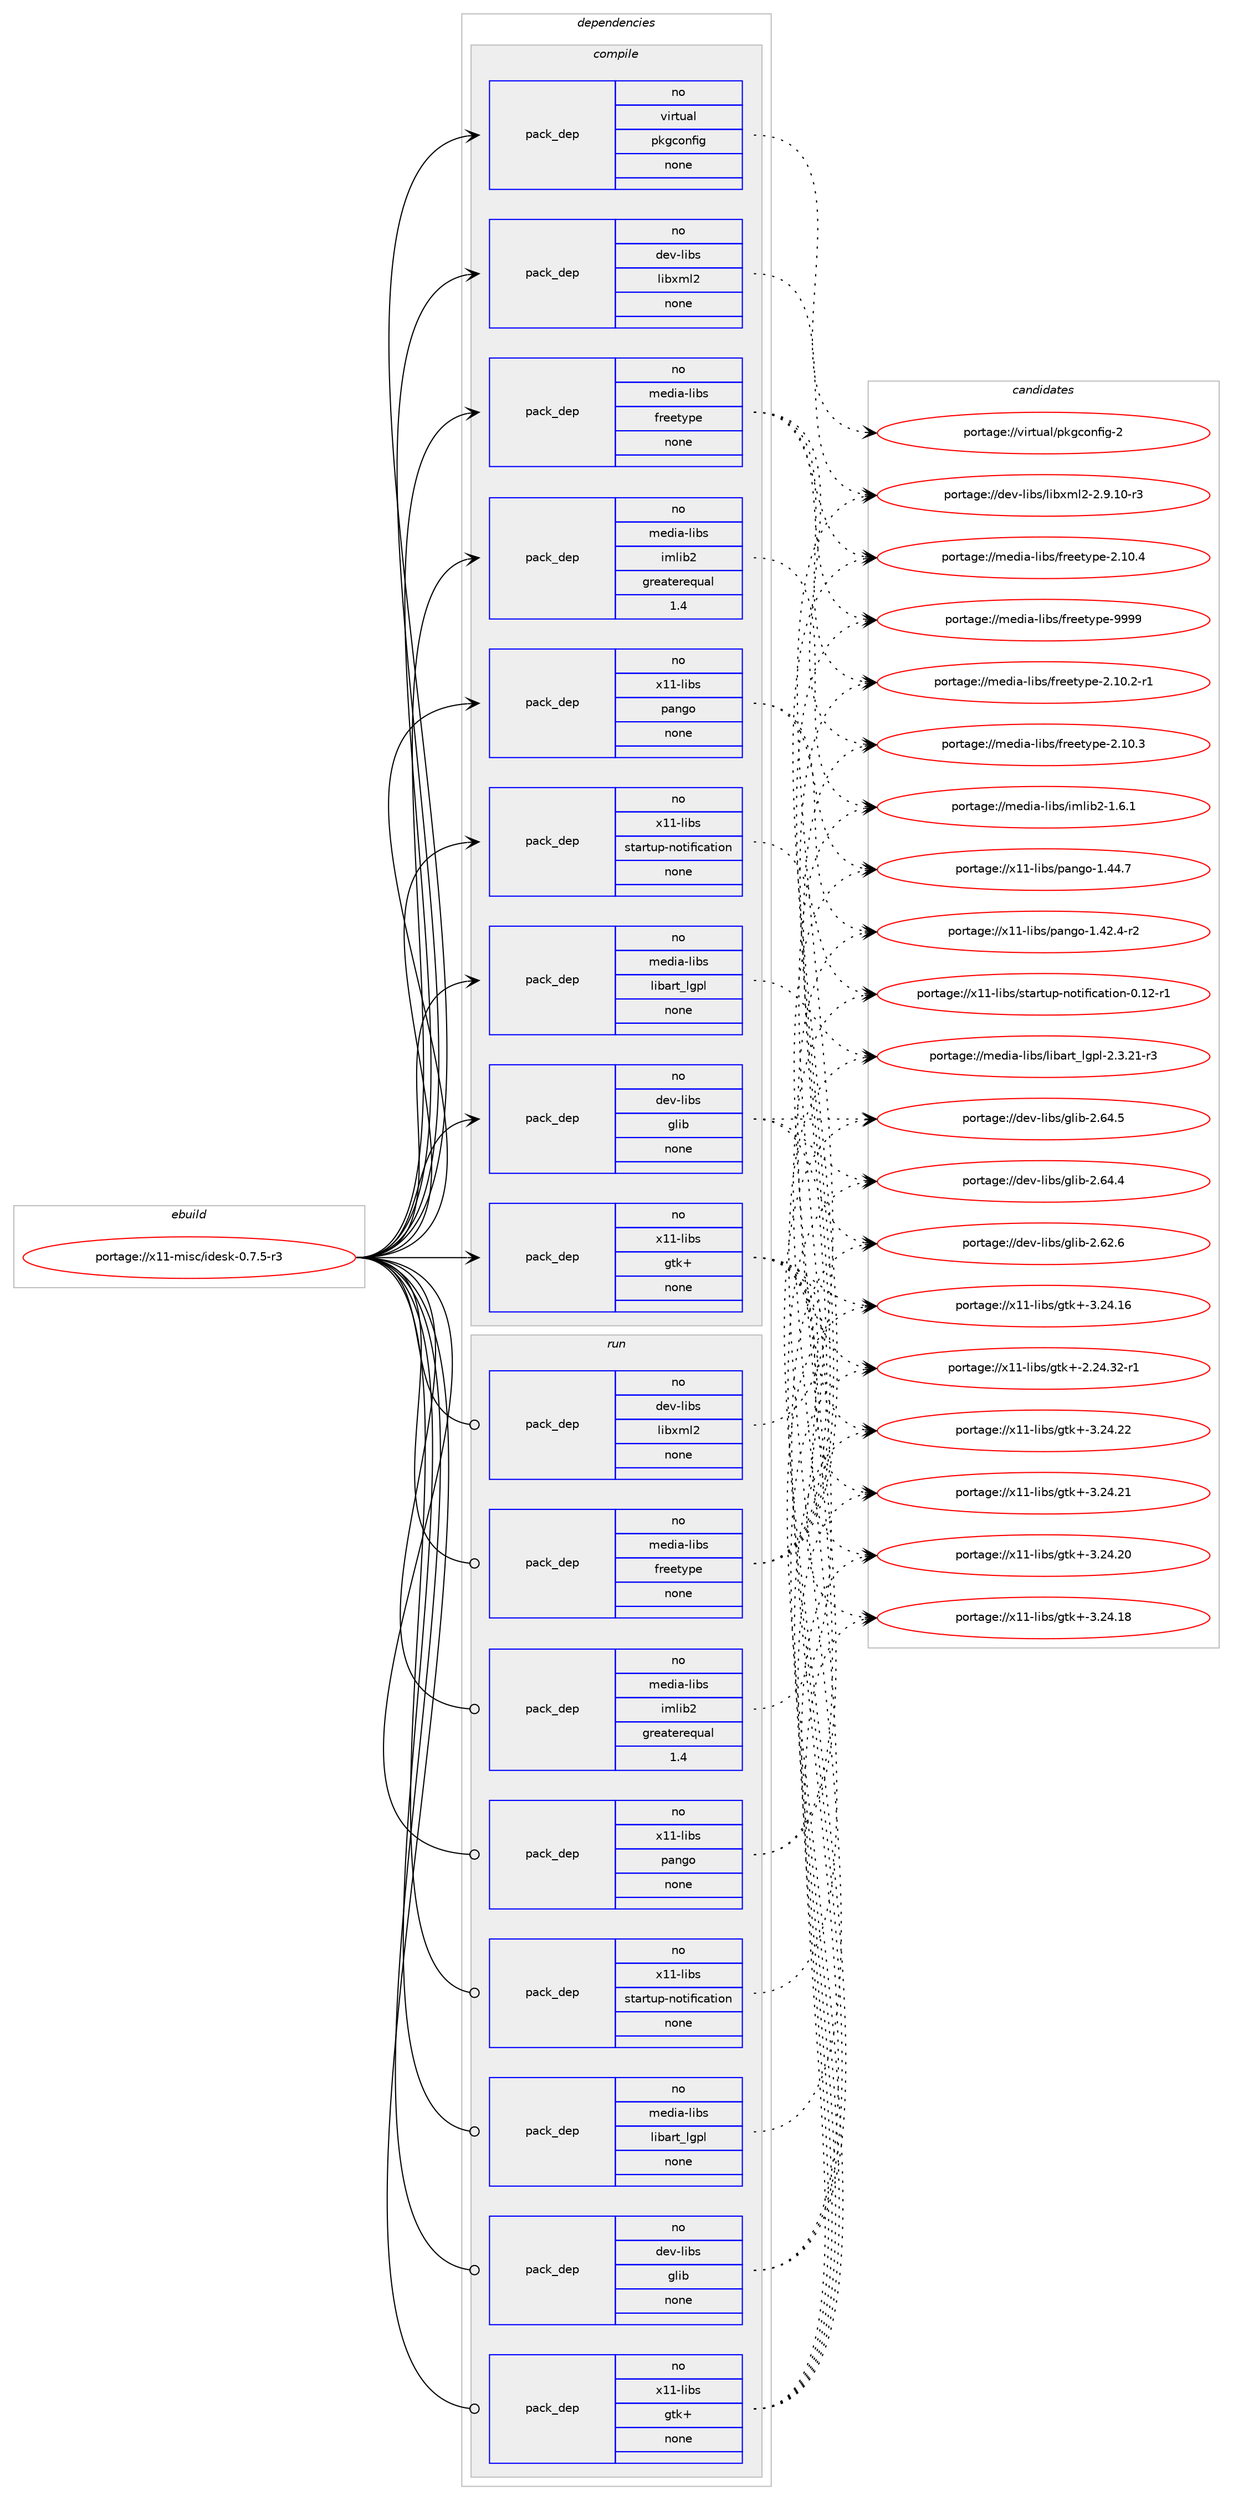 digraph prolog {

# *************
# Graph options
# *************

newrank=true;
concentrate=true;
compound=true;
graph [rankdir=LR,fontname=Helvetica,fontsize=10,ranksep=1.5];#, ranksep=2.5, nodesep=0.2];
edge  [arrowhead=vee];
node  [fontname=Helvetica,fontsize=10];

# **********
# The ebuild
# **********

subgraph cluster_leftcol {
color=gray;
rank=same;
label=<<i>ebuild</i>>;
id [label="portage://x11-misc/idesk-0.7.5-r3", color=red, width=4, href="../x11-misc/idesk-0.7.5-r3.svg"];
}

# ****************
# The dependencies
# ****************

subgraph cluster_midcol {
color=gray;
label=<<i>dependencies</i>>;
subgraph cluster_compile {
fillcolor="#eeeeee";
style=filled;
label=<<i>compile</i>>;
subgraph pack969 {
dependency1026 [label=<<TABLE BORDER="0" CELLBORDER="1" CELLSPACING="0" CELLPADDING="4" WIDTH="220"><TR><TD ROWSPAN="6" CELLPADDING="30">pack_dep</TD></TR><TR><TD WIDTH="110">no</TD></TR><TR><TD>dev-libs</TD></TR><TR><TD>glib</TD></TR><TR><TD>none</TD></TR><TR><TD></TD></TR></TABLE>>, shape=none, color=blue];
}
id:e -> dependency1026:w [weight=20,style="solid",arrowhead="vee"];
subgraph pack970 {
dependency1027 [label=<<TABLE BORDER="0" CELLBORDER="1" CELLSPACING="0" CELLPADDING="4" WIDTH="220"><TR><TD ROWSPAN="6" CELLPADDING="30">pack_dep</TD></TR><TR><TD WIDTH="110">no</TD></TR><TR><TD>dev-libs</TD></TR><TR><TD>libxml2</TD></TR><TR><TD>none</TD></TR><TR><TD></TD></TR></TABLE>>, shape=none, color=blue];
}
id:e -> dependency1027:w [weight=20,style="solid",arrowhead="vee"];
subgraph pack971 {
dependency1028 [label=<<TABLE BORDER="0" CELLBORDER="1" CELLSPACING="0" CELLPADDING="4" WIDTH="220"><TR><TD ROWSPAN="6" CELLPADDING="30">pack_dep</TD></TR><TR><TD WIDTH="110">no</TD></TR><TR><TD>media-libs</TD></TR><TR><TD>freetype</TD></TR><TR><TD>none</TD></TR><TR><TD></TD></TR></TABLE>>, shape=none, color=blue];
}
id:e -> dependency1028:w [weight=20,style="solid",arrowhead="vee"];
subgraph pack972 {
dependency1029 [label=<<TABLE BORDER="0" CELLBORDER="1" CELLSPACING="0" CELLPADDING="4" WIDTH="220"><TR><TD ROWSPAN="6" CELLPADDING="30">pack_dep</TD></TR><TR><TD WIDTH="110">no</TD></TR><TR><TD>media-libs</TD></TR><TR><TD>imlib2</TD></TR><TR><TD>greaterequal</TD></TR><TR><TD>1.4</TD></TR></TABLE>>, shape=none, color=blue];
}
id:e -> dependency1029:w [weight=20,style="solid",arrowhead="vee"];
subgraph pack973 {
dependency1030 [label=<<TABLE BORDER="0" CELLBORDER="1" CELLSPACING="0" CELLPADDING="4" WIDTH="220"><TR><TD ROWSPAN="6" CELLPADDING="30">pack_dep</TD></TR><TR><TD WIDTH="110">no</TD></TR><TR><TD>media-libs</TD></TR><TR><TD>libart_lgpl</TD></TR><TR><TD>none</TD></TR><TR><TD></TD></TR></TABLE>>, shape=none, color=blue];
}
id:e -> dependency1030:w [weight=20,style="solid",arrowhead="vee"];
subgraph pack974 {
dependency1031 [label=<<TABLE BORDER="0" CELLBORDER="1" CELLSPACING="0" CELLPADDING="4" WIDTH="220"><TR><TD ROWSPAN="6" CELLPADDING="30">pack_dep</TD></TR><TR><TD WIDTH="110">no</TD></TR><TR><TD>virtual</TD></TR><TR><TD>pkgconfig</TD></TR><TR><TD>none</TD></TR><TR><TD></TD></TR></TABLE>>, shape=none, color=blue];
}
id:e -> dependency1031:w [weight=20,style="solid",arrowhead="vee"];
subgraph pack975 {
dependency1032 [label=<<TABLE BORDER="0" CELLBORDER="1" CELLSPACING="0" CELLPADDING="4" WIDTH="220"><TR><TD ROWSPAN="6" CELLPADDING="30">pack_dep</TD></TR><TR><TD WIDTH="110">no</TD></TR><TR><TD>x11-libs</TD></TR><TR><TD>gtk+</TD></TR><TR><TD>none</TD></TR><TR><TD></TD></TR></TABLE>>, shape=none, color=blue];
}
id:e -> dependency1032:w [weight=20,style="solid",arrowhead="vee"];
subgraph pack976 {
dependency1033 [label=<<TABLE BORDER="0" CELLBORDER="1" CELLSPACING="0" CELLPADDING="4" WIDTH="220"><TR><TD ROWSPAN="6" CELLPADDING="30">pack_dep</TD></TR><TR><TD WIDTH="110">no</TD></TR><TR><TD>x11-libs</TD></TR><TR><TD>pango</TD></TR><TR><TD>none</TD></TR><TR><TD></TD></TR></TABLE>>, shape=none, color=blue];
}
id:e -> dependency1033:w [weight=20,style="solid",arrowhead="vee"];
subgraph pack977 {
dependency1034 [label=<<TABLE BORDER="0" CELLBORDER="1" CELLSPACING="0" CELLPADDING="4" WIDTH="220"><TR><TD ROWSPAN="6" CELLPADDING="30">pack_dep</TD></TR><TR><TD WIDTH="110">no</TD></TR><TR><TD>x11-libs</TD></TR><TR><TD>startup-notification</TD></TR><TR><TD>none</TD></TR><TR><TD></TD></TR></TABLE>>, shape=none, color=blue];
}
id:e -> dependency1034:w [weight=20,style="solid",arrowhead="vee"];
}
subgraph cluster_compileandrun {
fillcolor="#eeeeee";
style=filled;
label=<<i>compile and run</i>>;
}
subgraph cluster_run {
fillcolor="#eeeeee";
style=filled;
label=<<i>run</i>>;
subgraph pack978 {
dependency1035 [label=<<TABLE BORDER="0" CELLBORDER="1" CELLSPACING="0" CELLPADDING="4" WIDTH="220"><TR><TD ROWSPAN="6" CELLPADDING="30">pack_dep</TD></TR><TR><TD WIDTH="110">no</TD></TR><TR><TD>dev-libs</TD></TR><TR><TD>glib</TD></TR><TR><TD>none</TD></TR><TR><TD></TD></TR></TABLE>>, shape=none, color=blue];
}
id:e -> dependency1035:w [weight=20,style="solid",arrowhead="odot"];
subgraph pack979 {
dependency1036 [label=<<TABLE BORDER="0" CELLBORDER="1" CELLSPACING="0" CELLPADDING="4" WIDTH="220"><TR><TD ROWSPAN="6" CELLPADDING="30">pack_dep</TD></TR><TR><TD WIDTH="110">no</TD></TR><TR><TD>dev-libs</TD></TR><TR><TD>libxml2</TD></TR><TR><TD>none</TD></TR><TR><TD></TD></TR></TABLE>>, shape=none, color=blue];
}
id:e -> dependency1036:w [weight=20,style="solid",arrowhead="odot"];
subgraph pack980 {
dependency1037 [label=<<TABLE BORDER="0" CELLBORDER="1" CELLSPACING="0" CELLPADDING="4" WIDTH="220"><TR><TD ROWSPAN="6" CELLPADDING="30">pack_dep</TD></TR><TR><TD WIDTH="110">no</TD></TR><TR><TD>media-libs</TD></TR><TR><TD>freetype</TD></TR><TR><TD>none</TD></TR><TR><TD></TD></TR></TABLE>>, shape=none, color=blue];
}
id:e -> dependency1037:w [weight=20,style="solid",arrowhead="odot"];
subgraph pack981 {
dependency1038 [label=<<TABLE BORDER="0" CELLBORDER="1" CELLSPACING="0" CELLPADDING="4" WIDTH="220"><TR><TD ROWSPAN="6" CELLPADDING="30">pack_dep</TD></TR><TR><TD WIDTH="110">no</TD></TR><TR><TD>media-libs</TD></TR><TR><TD>imlib2</TD></TR><TR><TD>greaterequal</TD></TR><TR><TD>1.4</TD></TR></TABLE>>, shape=none, color=blue];
}
id:e -> dependency1038:w [weight=20,style="solid",arrowhead="odot"];
subgraph pack982 {
dependency1039 [label=<<TABLE BORDER="0" CELLBORDER="1" CELLSPACING="0" CELLPADDING="4" WIDTH="220"><TR><TD ROWSPAN="6" CELLPADDING="30">pack_dep</TD></TR><TR><TD WIDTH="110">no</TD></TR><TR><TD>media-libs</TD></TR><TR><TD>libart_lgpl</TD></TR><TR><TD>none</TD></TR><TR><TD></TD></TR></TABLE>>, shape=none, color=blue];
}
id:e -> dependency1039:w [weight=20,style="solid",arrowhead="odot"];
subgraph pack983 {
dependency1040 [label=<<TABLE BORDER="0" CELLBORDER="1" CELLSPACING="0" CELLPADDING="4" WIDTH="220"><TR><TD ROWSPAN="6" CELLPADDING="30">pack_dep</TD></TR><TR><TD WIDTH="110">no</TD></TR><TR><TD>x11-libs</TD></TR><TR><TD>gtk+</TD></TR><TR><TD>none</TD></TR><TR><TD></TD></TR></TABLE>>, shape=none, color=blue];
}
id:e -> dependency1040:w [weight=20,style="solid",arrowhead="odot"];
subgraph pack984 {
dependency1041 [label=<<TABLE BORDER="0" CELLBORDER="1" CELLSPACING="0" CELLPADDING="4" WIDTH="220"><TR><TD ROWSPAN="6" CELLPADDING="30">pack_dep</TD></TR><TR><TD WIDTH="110">no</TD></TR><TR><TD>x11-libs</TD></TR><TR><TD>pango</TD></TR><TR><TD>none</TD></TR><TR><TD></TD></TR></TABLE>>, shape=none, color=blue];
}
id:e -> dependency1041:w [weight=20,style="solid",arrowhead="odot"];
subgraph pack985 {
dependency1042 [label=<<TABLE BORDER="0" CELLBORDER="1" CELLSPACING="0" CELLPADDING="4" WIDTH="220"><TR><TD ROWSPAN="6" CELLPADDING="30">pack_dep</TD></TR><TR><TD WIDTH="110">no</TD></TR><TR><TD>x11-libs</TD></TR><TR><TD>startup-notification</TD></TR><TR><TD>none</TD></TR><TR><TD></TD></TR></TABLE>>, shape=none, color=blue];
}
id:e -> dependency1042:w [weight=20,style="solid",arrowhead="odot"];
}
}

# **************
# The candidates
# **************

subgraph cluster_choices {
rank=same;
color=gray;
label=<<i>candidates</i>>;

subgraph choice969 {
color=black;
nodesep=1;
choice1001011184510810598115471031081059845504654524653 [label="portage://dev-libs/glib-2.64.5", color=red, width=4,href="../dev-libs/glib-2.64.5.svg"];
choice1001011184510810598115471031081059845504654524652 [label="portage://dev-libs/glib-2.64.4", color=red, width=4,href="../dev-libs/glib-2.64.4.svg"];
choice1001011184510810598115471031081059845504654504654 [label="portage://dev-libs/glib-2.62.6", color=red, width=4,href="../dev-libs/glib-2.62.6.svg"];
dependency1026:e -> choice1001011184510810598115471031081059845504654524653:w [style=dotted,weight="100"];
dependency1026:e -> choice1001011184510810598115471031081059845504654524652:w [style=dotted,weight="100"];
dependency1026:e -> choice1001011184510810598115471031081059845504654504654:w [style=dotted,weight="100"];
}
subgraph choice970 {
color=black;
nodesep=1;
choice1001011184510810598115471081059812010910850455046574649484511451 [label="portage://dev-libs/libxml2-2.9.10-r3", color=red, width=4,href="../dev-libs/libxml2-2.9.10-r3.svg"];
dependency1027:e -> choice1001011184510810598115471081059812010910850455046574649484511451:w [style=dotted,weight="100"];
}
subgraph choice971 {
color=black;
nodesep=1;
choice109101100105974510810598115471021141011011161211121014557575757 [label="portage://media-libs/freetype-9999", color=red, width=4,href="../media-libs/freetype-9999.svg"];
choice1091011001059745108105981154710211410110111612111210145504649484652 [label="portage://media-libs/freetype-2.10.4", color=red, width=4,href="../media-libs/freetype-2.10.4.svg"];
choice1091011001059745108105981154710211410110111612111210145504649484651 [label="portage://media-libs/freetype-2.10.3", color=red, width=4,href="../media-libs/freetype-2.10.3.svg"];
choice10910110010597451081059811547102114101101116121112101455046494846504511449 [label="portage://media-libs/freetype-2.10.2-r1", color=red, width=4,href="../media-libs/freetype-2.10.2-r1.svg"];
dependency1028:e -> choice109101100105974510810598115471021141011011161211121014557575757:w [style=dotted,weight="100"];
dependency1028:e -> choice1091011001059745108105981154710211410110111612111210145504649484652:w [style=dotted,weight="100"];
dependency1028:e -> choice1091011001059745108105981154710211410110111612111210145504649484651:w [style=dotted,weight="100"];
dependency1028:e -> choice10910110010597451081059811547102114101101116121112101455046494846504511449:w [style=dotted,weight="100"];
}
subgraph choice972 {
color=black;
nodesep=1;
choice109101100105974510810598115471051091081059850454946544649 [label="portage://media-libs/imlib2-1.6.1", color=red, width=4,href="../media-libs/imlib2-1.6.1.svg"];
dependency1029:e -> choice109101100105974510810598115471051091081059850454946544649:w [style=dotted,weight="100"];
}
subgraph choice973 {
color=black;
nodesep=1;
choice10910110010597451081059811547108105989711411695108103112108455046514650494511451 [label="portage://media-libs/libart_lgpl-2.3.21-r3", color=red, width=4,href="../media-libs/libart_lgpl-2.3.21-r3.svg"];
dependency1030:e -> choice10910110010597451081059811547108105989711411695108103112108455046514650494511451:w [style=dotted,weight="100"];
}
subgraph choice974 {
color=black;
nodesep=1;
choice1181051141161179710847112107103991111101021051034550 [label="portage://virtual/pkgconfig-2", color=red, width=4,href="../virtual/pkgconfig-2.svg"];
dependency1031:e -> choice1181051141161179710847112107103991111101021051034550:w [style=dotted,weight="100"];
}
subgraph choice975 {
color=black;
nodesep=1;
choice1204949451081059811547103116107434551465052465050 [label="portage://x11-libs/gtk+-3.24.22", color=red, width=4,href="../x11-libs/gtk+-3.24.22.svg"];
choice1204949451081059811547103116107434551465052465049 [label="portage://x11-libs/gtk+-3.24.21", color=red, width=4,href="../x11-libs/gtk+-3.24.21.svg"];
choice1204949451081059811547103116107434551465052465048 [label="portage://x11-libs/gtk+-3.24.20", color=red, width=4,href="../x11-libs/gtk+-3.24.20.svg"];
choice1204949451081059811547103116107434551465052464956 [label="portage://x11-libs/gtk+-3.24.18", color=red, width=4,href="../x11-libs/gtk+-3.24.18.svg"];
choice1204949451081059811547103116107434551465052464954 [label="portage://x11-libs/gtk+-3.24.16", color=red, width=4,href="../x11-libs/gtk+-3.24.16.svg"];
choice12049494510810598115471031161074345504650524651504511449 [label="portage://x11-libs/gtk+-2.24.32-r1", color=red, width=4,href="../x11-libs/gtk+-2.24.32-r1.svg"];
dependency1032:e -> choice1204949451081059811547103116107434551465052465050:w [style=dotted,weight="100"];
dependency1032:e -> choice1204949451081059811547103116107434551465052465049:w [style=dotted,weight="100"];
dependency1032:e -> choice1204949451081059811547103116107434551465052465048:w [style=dotted,weight="100"];
dependency1032:e -> choice1204949451081059811547103116107434551465052464956:w [style=dotted,weight="100"];
dependency1032:e -> choice1204949451081059811547103116107434551465052464954:w [style=dotted,weight="100"];
dependency1032:e -> choice12049494510810598115471031161074345504650524651504511449:w [style=dotted,weight="100"];
}
subgraph choice976 {
color=black;
nodesep=1;
choice12049494510810598115471129711010311145494652524655 [label="portage://x11-libs/pango-1.44.7", color=red, width=4,href="../x11-libs/pango-1.44.7.svg"];
choice120494945108105981154711297110103111454946525046524511450 [label="portage://x11-libs/pango-1.42.4-r2", color=red, width=4,href="../x11-libs/pango-1.42.4-r2.svg"];
dependency1033:e -> choice12049494510810598115471129711010311145494652524655:w [style=dotted,weight="100"];
dependency1033:e -> choice120494945108105981154711297110103111454946525046524511450:w [style=dotted,weight="100"];
}
subgraph choice977 {
color=black;
nodesep=1;
choice12049494510810598115471151169711411611711245110111116105102105999711610511111045484649504511449 [label="portage://x11-libs/startup-notification-0.12-r1", color=red, width=4,href="../x11-libs/startup-notification-0.12-r1.svg"];
dependency1034:e -> choice12049494510810598115471151169711411611711245110111116105102105999711610511111045484649504511449:w [style=dotted,weight="100"];
}
subgraph choice978 {
color=black;
nodesep=1;
choice1001011184510810598115471031081059845504654524653 [label="portage://dev-libs/glib-2.64.5", color=red, width=4,href="../dev-libs/glib-2.64.5.svg"];
choice1001011184510810598115471031081059845504654524652 [label="portage://dev-libs/glib-2.64.4", color=red, width=4,href="../dev-libs/glib-2.64.4.svg"];
choice1001011184510810598115471031081059845504654504654 [label="portage://dev-libs/glib-2.62.6", color=red, width=4,href="../dev-libs/glib-2.62.6.svg"];
dependency1035:e -> choice1001011184510810598115471031081059845504654524653:w [style=dotted,weight="100"];
dependency1035:e -> choice1001011184510810598115471031081059845504654524652:w [style=dotted,weight="100"];
dependency1035:e -> choice1001011184510810598115471031081059845504654504654:w [style=dotted,weight="100"];
}
subgraph choice979 {
color=black;
nodesep=1;
choice1001011184510810598115471081059812010910850455046574649484511451 [label="portage://dev-libs/libxml2-2.9.10-r3", color=red, width=4,href="../dev-libs/libxml2-2.9.10-r3.svg"];
dependency1036:e -> choice1001011184510810598115471081059812010910850455046574649484511451:w [style=dotted,weight="100"];
}
subgraph choice980 {
color=black;
nodesep=1;
choice109101100105974510810598115471021141011011161211121014557575757 [label="portage://media-libs/freetype-9999", color=red, width=4,href="../media-libs/freetype-9999.svg"];
choice1091011001059745108105981154710211410110111612111210145504649484652 [label="portage://media-libs/freetype-2.10.4", color=red, width=4,href="../media-libs/freetype-2.10.4.svg"];
choice1091011001059745108105981154710211410110111612111210145504649484651 [label="portage://media-libs/freetype-2.10.3", color=red, width=4,href="../media-libs/freetype-2.10.3.svg"];
choice10910110010597451081059811547102114101101116121112101455046494846504511449 [label="portage://media-libs/freetype-2.10.2-r1", color=red, width=4,href="../media-libs/freetype-2.10.2-r1.svg"];
dependency1037:e -> choice109101100105974510810598115471021141011011161211121014557575757:w [style=dotted,weight="100"];
dependency1037:e -> choice1091011001059745108105981154710211410110111612111210145504649484652:w [style=dotted,weight="100"];
dependency1037:e -> choice1091011001059745108105981154710211410110111612111210145504649484651:w [style=dotted,weight="100"];
dependency1037:e -> choice10910110010597451081059811547102114101101116121112101455046494846504511449:w [style=dotted,weight="100"];
}
subgraph choice981 {
color=black;
nodesep=1;
choice109101100105974510810598115471051091081059850454946544649 [label="portage://media-libs/imlib2-1.6.1", color=red, width=4,href="../media-libs/imlib2-1.6.1.svg"];
dependency1038:e -> choice109101100105974510810598115471051091081059850454946544649:w [style=dotted,weight="100"];
}
subgraph choice982 {
color=black;
nodesep=1;
choice10910110010597451081059811547108105989711411695108103112108455046514650494511451 [label="portage://media-libs/libart_lgpl-2.3.21-r3", color=red, width=4,href="../media-libs/libart_lgpl-2.3.21-r3.svg"];
dependency1039:e -> choice10910110010597451081059811547108105989711411695108103112108455046514650494511451:w [style=dotted,weight="100"];
}
subgraph choice983 {
color=black;
nodesep=1;
choice1204949451081059811547103116107434551465052465050 [label="portage://x11-libs/gtk+-3.24.22", color=red, width=4,href="../x11-libs/gtk+-3.24.22.svg"];
choice1204949451081059811547103116107434551465052465049 [label="portage://x11-libs/gtk+-3.24.21", color=red, width=4,href="../x11-libs/gtk+-3.24.21.svg"];
choice1204949451081059811547103116107434551465052465048 [label="portage://x11-libs/gtk+-3.24.20", color=red, width=4,href="../x11-libs/gtk+-3.24.20.svg"];
choice1204949451081059811547103116107434551465052464956 [label="portage://x11-libs/gtk+-3.24.18", color=red, width=4,href="../x11-libs/gtk+-3.24.18.svg"];
choice1204949451081059811547103116107434551465052464954 [label="portage://x11-libs/gtk+-3.24.16", color=red, width=4,href="../x11-libs/gtk+-3.24.16.svg"];
choice12049494510810598115471031161074345504650524651504511449 [label="portage://x11-libs/gtk+-2.24.32-r1", color=red, width=4,href="../x11-libs/gtk+-2.24.32-r1.svg"];
dependency1040:e -> choice1204949451081059811547103116107434551465052465050:w [style=dotted,weight="100"];
dependency1040:e -> choice1204949451081059811547103116107434551465052465049:w [style=dotted,weight="100"];
dependency1040:e -> choice1204949451081059811547103116107434551465052465048:w [style=dotted,weight="100"];
dependency1040:e -> choice1204949451081059811547103116107434551465052464956:w [style=dotted,weight="100"];
dependency1040:e -> choice1204949451081059811547103116107434551465052464954:w [style=dotted,weight="100"];
dependency1040:e -> choice12049494510810598115471031161074345504650524651504511449:w [style=dotted,weight="100"];
}
subgraph choice984 {
color=black;
nodesep=1;
choice12049494510810598115471129711010311145494652524655 [label="portage://x11-libs/pango-1.44.7", color=red, width=4,href="../x11-libs/pango-1.44.7.svg"];
choice120494945108105981154711297110103111454946525046524511450 [label="portage://x11-libs/pango-1.42.4-r2", color=red, width=4,href="../x11-libs/pango-1.42.4-r2.svg"];
dependency1041:e -> choice12049494510810598115471129711010311145494652524655:w [style=dotted,weight="100"];
dependency1041:e -> choice120494945108105981154711297110103111454946525046524511450:w [style=dotted,weight="100"];
}
subgraph choice985 {
color=black;
nodesep=1;
choice12049494510810598115471151169711411611711245110111116105102105999711610511111045484649504511449 [label="portage://x11-libs/startup-notification-0.12-r1", color=red, width=4,href="../x11-libs/startup-notification-0.12-r1.svg"];
dependency1042:e -> choice12049494510810598115471151169711411611711245110111116105102105999711610511111045484649504511449:w [style=dotted,weight="100"];
}
}

}
